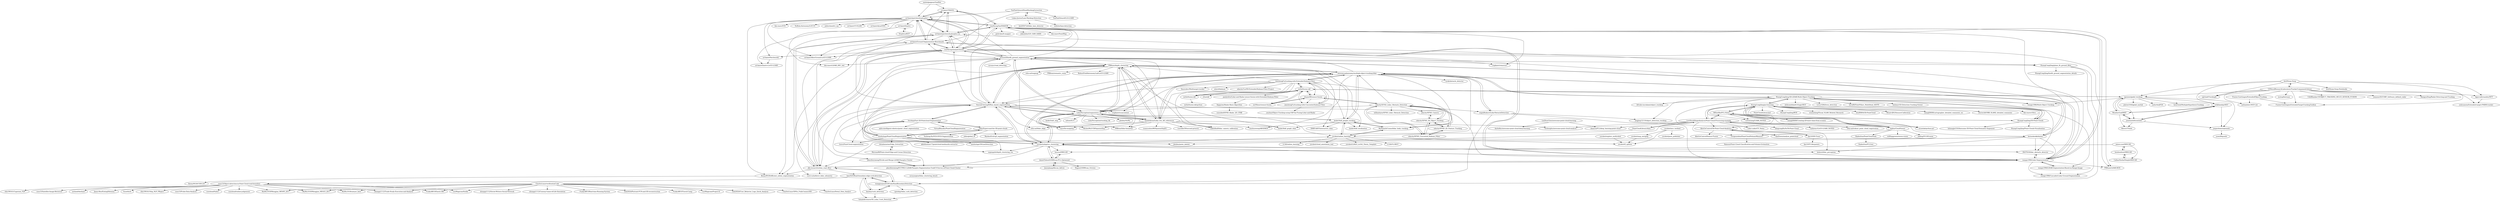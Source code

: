 digraph G {
"anshulpaigwar/GndNet" -> "url-kaist/TRAVEL"
"anshulpaigwar/GndNet" -> "url-kaist/patchwork-plusplus"
"JunshengFu/tracking-with-Extended-Kalman-Filter" -> "JunshengFu/tracking-with-Unscented-Kalman-Filter"
"JunshengFu/tracking-with-Extended-Kalman-Filter" -> "praveen-palanisamy/multiple-object-tracking-lidar"
"JunshengFu/tracking-with-Extended-Kalman-Filter" -> "mithi/fusion-ukf"
"JunshengFu/tracking-with-Extended-Kalman-Filter" -> "mithi/fusion-ekf"
"JunshengFu/tracking-with-Extended-Kalman-Filter" -> "PRBonn/depth_clustering"
"JunshengFu/tracking-with-Extended-Kalman-Filter" -> "LidarPerception/segmenters_lib"
"JunshengFu/tracking-with-Extended-Kalman-Filter" -> "Smorodov/Multitarget-tracker" ["e"=1]
"JunshengFu/tracking-with-Extended-Kalman-Filter" -> "beedotkiran/Lidar_For_AD_references"
"JunshengFu/tracking-with-Extended-Kalman-Filter" -> "MyNameIsCosmo/lidar_body_tracking"
"JunshengFu/tracking-with-Extended-Kalman-Filter" -> "mherb/kalman" ["e"=1]
"JunshengFu/tracking-with-Extended-Kalman-Filter" -> "zhujun98/sensor-fusion"
"JunshengFu/tracking-with-Extended-Kalman-Filter" -> "udacity/CarND-Extended-Kalman-Filter-Project" ["e"=1]
"JunshengFu/tracking-with-Extended-Kalman-Filter" -> "ankitdhall/lidar_camera_calibration" ["e"=1]
"JunshengFu/tracking-with-Extended-Kalman-Filter" -> "koide3/hdl_people_tracking"
"JunshengFu/tracking-with-Extended-Kalman-Filter" -> "VincentCheungM/Run_based_segmentation"
"KennyWGH/efficient_online_segmentation" -> "KennyWGH/CSM-LIO"
"Lukas-Justen/Lane-Marking-Detection" -> "willshw/lane-detection"
"Lukas-Justen/Lane-Marking-Detection" -> "YuePanEdward/RoadMarkingExtraction"
"Lukas-Justen/Lane-Marking-Detection" -> "kwh950724/lidar_lane_detector"
"MNewBie/PCL-Notes" -> "HuangCongQing/pcl-learning"
"MNewBie/PCL-Notes" -> "LiveStockShapeAnalysis/Point-Cloud-Processing-example"
"MNewBie/PCL-Notes" -> "HuangCongQing/3D-Point-Clouds"
"MNewBie/PCL-Notes" -> "AlexGeControl/3D-Point-Cloud-Analytics"
"MNewBie/PCL-Notes" -> "xiangli0608/Creating-2D-laser-slam-from-scratch" ["e"=1]
"MNewBie/PCL-Notes" -> "cuitaixiang/LOAM_NOTED" ["e"=1]
"dstl/Stone-Soup" -> "USNavalResearchLaboratory/TrackerComponentLibrary"
"dstl/Stone-Soup" -> "dstl/Stone-Soup-Notebooks"
"dstl/Stone-Soup" -> "Fusion-Goettingen/ExtendedTargetTrackingToolbox"
"dstl/Stone-Soup" -> "sglvladi/TrackingX"
"dstl/Stone-Soup" -> "apennisi/jpdaf_tracking"
"dstl/Stone-Soup" -> "Agarciafernandez/MTT"
"dstl/Stone-Soup" -> "erikliland/pyMHT"
"JunshengFu/tracking-with-Unscented-Kalman-Filter" -> "ymshao/Object-Tracking-using-UKF-by-Fusing-Lidar-and-Radar"
"JunshengFu/tracking-with-Unscented-Kalman-Filter" -> "JunshengFu/tracking-with-Extended-Kalman-Filter"
"apennisi/jpdaf_tracking" -> "WeatherGod/MHT"
"apennisi/jpdaf_tracking" -> "wangx1996/Multi-Object-Tracking"
"apennisi/jpdaf_tracking" -> "jonatanolofsson/mht"
"apennisi/jpdaf_tracking" -> "IzouGend/MultipleHypothesisTracking"
"apennisi/jpdaf_tracking" -> "erikliland/pyMHT"
"apennisi/jpdaf_tracking" -> "mithi/fusion-ukf"
"apennisi/jpdaf_tracking" -> "jonperdomo/openmht"
"apennisi/jpdaf_tracking" -> "platon3344/jpdaf_matlab"
"apennisi/jpdaf_tracking" -> "nadurthi/JPDA"
"LiveStockShapeAnalysis/Point-Cloud-Processing-example" -> "HuangCongQing/pcl-learning"
"LiveStockShapeAnalysis/Point-Cloud-Processing-example" -> "nightn/CloudViewer"
"LiveStockShapeAnalysis/Point-Cloud-Processing-example" -> "MNewBie/PCL-Notes"
"LiveStockShapeAnalysis/Point-Cloud-Processing-example" -> "veraposeidon/PointCloudVolumeMeasure"
"LiveStockShapeAnalysis/Point-Cloud-Processing-example" -> "PointCloudLibrary/data"
"LiveStockShapeAnalysis/Point-Cloud-Processing-example" -> "AlexGeControl/3D-Point-Cloud-Analytics"
"LiveStockShapeAnalysis/Point-Cloud-Processing-example" -> "dianyunPCL/deep_learning-point-cloud"
"LiveStockShapeAnalysis/Point-Cloud-Processing-example" -> "QingyongHu/SoTA-Point-Cloud" ["e"=1]
"LiveStockShapeAnalysis/Point-Cloud-Processing-example" -> "wykxwyc/LeGO-LOAM_NOTED" ["e"=1]
"LiveStockShapeAnalysis/Point-Cloud-Processing-example" -> "jbehley/point_labeler" ["e"=1]
"LiveStockShapeAnalysis/Point-Cloud-Processing-example" -> "ethz-asl/robust_point_cloud_registration" ["e"=1]
"LiveStockShapeAnalysis/Point-Cloud-Processing-example" -> "Yochengliu/awesome-point-cloud-analysis" ["e"=1]
"LiveStockShapeAnalysis/Point-Cloud-Processing-example" -> "strawlab/python-pcl" ["e"=1]
"LiveStockShapeAnalysis/Point-Cloud-Processing-example" -> "Liber-coder/CV_Notes" ["e"=1]
"flappyimi/Radar-Basic-Algorithm" -> "sunsided/SFND_Radar_2D_CFAR"
"praveen-palanisamy/multiple-object-tracking-lidar" -> "kostaskonkk/datmo"
"praveen-palanisamy/multiple-object-tracking-lidar" -> "koide3/hdl_people_tracking"
"praveen-palanisamy/multiple-object-tracking-lidar" -> "LidarPerception/segmenters_lib"
"praveen-palanisamy/multiple-object-tracking-lidar" -> "PRBonn/depth_clustering"
"praveen-palanisamy/multiple-object-tracking-lidar" -> "JunshengFu/tracking-with-Extended-Kalman-Filter"
"praveen-palanisamy/multiple-object-tracking-lidar" -> "beedotkiran/Lidar_For_AD_references"
"praveen-palanisamy/multiple-object-tracking-lidar" -> "MyNameIsCosmo/lidar_body_tracking"
"praveen-palanisamy/multiple-object-tracking-lidar" -> "HuangCongQing/3D-LIDAR-Multi-Object-Tracking"
"praveen-palanisamy/multiple-object-tracking-lidar" -> "yzrobot/adaptive_clustering"
"praveen-palanisamy/multiple-object-tracking-lidar" -> "enginBozkurt/LidarObstacleDetection"
"praveen-palanisamy/multiple-object-tracking-lidar" -> "lorenwel/linefit_ground_segmentation"
"praveen-palanisamy/multiple-object-tracking-lidar" -> "tysik/obstacle_detector" ["e"=1]
"praveen-palanisamy/multiple-object-tracking-lidar" -> "VincentCheungM/Run_based_segmentation"
"praveen-palanisamy/multiple-object-tracking-lidar" -> "yzrobot/online_learning"
"praveen-palanisamy/multiple-object-tracking-lidar" -> "xinshuoweng/AB3DMOT" ["e"=1]
"nightn/CloudViewer" -> "LiveStockShapeAnalysis/Point-Cloud-Processing-example"
"nightn/CloudViewer" -> "HadenSun/PointCloudTools"
"nightn/CloudViewer" -> "willSapgreen/stereo-vision"
"nightn/CloudViewer" -> "MNewBie/PCL-Notes"
"nightn/CloudViewer" -> "veraposeidon/PointCloudVolumeMeasure"
"nightn/CloudViewer" -> "HuangCongQing/pcl-learning"
"nightn/CloudViewer" -> "jiafeng5513/Evision" ["e"=1]
"yblin/Supervoxel-for-3D-point-clouds" -> "Yusheng-Xu/VGS-SVGS-Segmentation"
"yblin/Supervoxel-for-3D-point-clouds" -> "yblin/global_l0"
"yblin/Supervoxel-for-3D-point-clouds" -> "fverdoja/Fast-3D-Pointcloud-Segmentation"
"yblin/Supervoxel-for-3D-point-clouds" -> "xiaohulugo/PointCloudSegmentation"
"yblin/Supervoxel-for-3D-point-clouds" -> "MarkusEich/cpf_segmentation"
"AlexGeControl/3D-Point-Cloud-Analytics" -> "lijx10/NN-Trees"
"AlexGeControl/3D-Point-Cloud-Analytics" -> "AlexGeControl/Sensor-Fusion"
"AlexGeControl/3D-Point-Cloud-Analytics" -> "QinZiwen/analyze_pointcloud"
"bowbowbow/DBSCAN" -> "james-yoo/DBSCAN"
"bowbowbow/DBSCAN" -> "CallmeNezha/SimpleDBSCAN"
"LimHyungTae/ERASOR" -> "irapkaist/removert" ["e"=1]
"LimHyungTae/ERASOR" -> "gisbi-kim/lt-mapper" ["e"=1]
"LimHyungTae/ERASOR" -> "LimHyungTae/patchwork"
"LimHyungTae/ERASOR" -> "url-kaist/TRAVEL"
"LimHyungTae/ERASOR" -> "PRBonn/LiDAR-MOS" ["e"=1]
"LimHyungTae/ERASOR" -> "wangx1996/Lidar-Segementation"
"LimHyungTae/ERASOR" -> "JokerJohn/LIO_SAM_6AXIS" ["e"=1]
"LimHyungTae/ERASOR" -> "url-kaist/patchwork-plusplus-ros"
"LimHyungTae/ERASOR" -> "hku-mars/VoxelMap" ["e"=1]
"LimHyungTae/ERASOR" -> "url-kaist/patchwork-plusplus"
"HuangCongQing/pcl-learning" -> "MNewBie/PCL-Notes"
"HuangCongQing/pcl-learning" -> "HuangCongQing/3D-LIDAR-Multi-Object-Tracking"
"HuangCongQing/pcl-learning" -> "LiveStockShapeAnalysis/Point-Cloud-Processing-example"
"HuangCongQing/pcl-learning" -> "HuangCongQing/3D-Point-Clouds"
"HuangCongQing/pcl-learning" -> "PointCloudLibrary/pcl" ["e"=1]
"HuangCongQing/pcl-learning" -> "HuangCongQing/ROS" ["e"=1]
"HuangCongQing/pcl-learning" -> "cuitaixiang/LOAM_NOTED" ["e"=1]
"HuangCongQing/pcl-learning" -> "wuxiaolang/Visual_SLAM_Related_Research" ["e"=1]
"HuangCongQing/pcl-learning" -> "zhulf0804/3D-PointCloud" ["e"=1]
"HuangCongQing/pcl-learning" -> "PJLab-ADG/SensorsCalibration" ["e"=1]
"HuangCongQing/pcl-learning" -> "xiangli0608/cartographer_detailed_comments_ws" ["e"=1]
"HuangCongQing/pcl-learning" -> "strawlab/python-pcl" ["e"=1]
"HuangCongQing/pcl-learning" -> "electech6/ORB_SLAM2_detailed_comments" ["e"=1]
"HuangCongQing/pcl-learning" -> "hku-mars/r3live" ["e"=1]
"HuangCongQing/pcl-learning" -> "nightn/CloudViewer"
"HuangCongQing/3D-LIDAR-Multi-Object-Tracking" -> "jingjing12110/object_detection_tracking"
"HuangCongQing/3D-LIDAR-Multi-Object-Tracking" -> "praveen-palanisamy/multiple-object-tracking-lidar"
"HuangCongQing/3D-LIDAR-Multi-Object-Tracking" -> "SS47816/lidar_obstacle_detector"
"HuangCongQing/3D-LIDAR-Multi-Object-Tracking" -> "hehern/lidar_perception"
"HuangCongQing/3D-LIDAR-Multi-Object-Tracking" -> "wangx1996/Multi-Object-Tracking"
"HuangCongQing/3D-LIDAR-Multi-Object-Tracking" -> "hova88/PointPillars_MultiHead_40FPS" ["e"=1]
"HuangCongQing/3D-LIDAR-Multi-Object-Tracking" -> "hailanyi/3D-Detection-Tracking-Viewer" ["e"=1]
"HuangCongQing/3D-LIDAR-Multi-Object-Tracking" -> "k0suke-murakami/object_tracking"
"HuangCongQing/3D-LIDAR-Multi-Object-Tracking" -> "kostaskonkk/datmo"
"HuangCongQing/3D-LIDAR-Multi-Object-Tracking" -> "HuangCongQing/3D-Point-Clouds"
"HuangCongQing/3D-LIDAR-Multi-Object-Tracking" -> "aleksandrkim61/EagerMOT" ["e"=1]
"HuangCongQing/3D-LIDAR-Multi-Object-Tracking" -> "Livox-SDK/livox_detection" ["e"=1]
"HuangCongQing/3D-LIDAR-Multi-Object-Tracking" -> "HuangCongQing/pcl-learning"
"HuangCongQing/3D-LIDAR-Multi-Object-Tracking" -> "wangx1996/LIDAR-Segmentation-Based-on-Range-Image"
"PRBonn/depth_clustering" -> "beedotkiran/Lidar_For_AD_references"
"PRBonn/depth_clustering" -> "VincentCheungM/Run_based_segmentation"
"PRBonn/depth_clustering" -> "PRBonn/lidar-bonnetal" ["e"=1]
"PRBonn/depth_clustering" -> "lorenwel/linefit_ground_segmentation"
"PRBonn/depth_clustering" -> "LidarPerception/segmenters_lib"
"PRBonn/depth_clustering" -> "ankitdhall/lidar_camera_calibration" ["e"=1]
"PRBonn/depth_clustering" -> "hyye/lio-mapping" ["e"=1]
"PRBonn/depth_clustering" -> "koide3/hdl_graph_slam" ["e"=1]
"PRBonn/depth_clustering" -> "ethz-asl/segmap" ["e"=1]
"PRBonn/depth_clustering" -> "yzrobot/adaptive_clustering"
"PRBonn/depth_clustering" -> "SMRT-AIST/interactive_slam" ["e"=1]
"PRBonn/depth_clustering" -> "PRBonn/semantic_suma" ["e"=1]
"PRBonn/depth_clustering" -> "praveen-palanisamy/multiple-object-tracking-lidar"
"PRBonn/depth_clustering" -> "RobustFieldAutonomyLab/LeGO-LOAM" ["e"=1]
"PRBonn/depth_clustering" -> "koide3/hdl_localization" ["e"=1]
"VincentCheungM/Run_based_segmentation" -> "lorenwel/linefit_ground_segmentation"
"VincentCheungM/Run_based_segmentation" -> "LidarPerception/segmenters_lib"
"VincentCheungM/Run_based_segmentation" -> "beedotkiran/Lidar_For_AD_references"
"VincentCheungM/Run_based_segmentation" -> "PRBonn/depth_clustering"
"VincentCheungM/Run_based_segmentation" -> "yzrobot/adaptive_clustering"
"VincentCheungM/Run_based_segmentation" -> "wangx1996/Lidar-Segementation"
"VincentCheungM/Run_based_segmentation" -> "ethz-asl/lidar_align" ["e"=1]
"VincentCheungM/Run_based_segmentation" -> "supengufo/depth_clustering_ros"
"VincentCheungM/Run_based_segmentation" -> "jkk-research/urban_road_filter"
"VincentCheungM/Run_based_segmentation" -> "irapkaist/scancontext" ["e"=1]
"VincentCheungM/Run_based_segmentation" -> "url-kaist/patchwork-plusplus"
"VincentCheungM/Run_based_segmentation" -> "LimHyungTae/ERASOR"
"VincentCheungM/Run_based_segmentation" -> "LimHyungTae/patchwork"
"VincentCheungM/Run_based_segmentation" -> "fverdoja/Fast-3D-Pointcloud-Segmentation"
"VincentCheungM/Run_based_segmentation" -> "placeforyiming/ICCVW21-LiDAR-Panoptic-Segmentation-TradiCV-Survey-of-Point-Cloud-Cluster"
"beedotkiran/Lidar_For_AD_references" -> "PRBonn/depth_clustering"
"beedotkiran/Lidar_For_AD_references" -> "VincentCheungM/Run_based_segmentation"
"beedotkiran/Lidar_For_AD_references" -> "LidarPerception/segmenters_lib"
"beedotkiran/Lidar_For_AD_references" -> "PRBonn/lidar-bonnetal" ["e"=1]
"beedotkiran/Lidar_For_AD_references" -> "praveen-palanisamy/multiple-object-tracking-lidar"
"beedotkiran/Lidar_For_AD_references" -> "lorenwel/linefit_ground_segmentation"
"beedotkiran/Lidar_For_AD_references" -> "ankitdhall/lidar_camera_calibration" ["e"=1]
"beedotkiran/Lidar_For_AD_references" -> "BichenWuUCB/SqueezeSeg" ["e"=1]
"beedotkiran/Lidar_For_AD_references" -> "traveller59/second.pytorch" ["e"=1]
"beedotkiran/Lidar_For_AD_references" -> "ethz-asl/lidar_align" ["e"=1]
"beedotkiran/Lidar_For_AD_references" -> "xinshuoweng/AB3DMOT" ["e"=1]
"beedotkiran/Lidar_For_AD_references" -> "koide3/hdl_graph_slam" ["e"=1]
"beedotkiran/Lidar_For_AD_references" -> "Yochengliu/awesome-point-cloud-analysis" ["e"=1]
"beedotkiran/Lidar_For_AD_references" -> "hyye/lio-mapping" ["e"=1]
"beedotkiran/Lidar_For_AD_references" -> "xuanyuzhou98/SqueezeSegV2" ["e"=1]
"wangx1996/LIDAR-Segmentation-Based-on-Range-Image" -> "wangx1996/Lidar-Segementation"
"wangx1996/LIDAR-Segmentation-Based-on-Range-Image" -> "wangx1996/Cascaded-Lidar-Ground-Segmentation"
"fverdoja/Fast-3D-Pointcloud-Segmentation" -> "xiaohulugo/PointCloudSegmentation"
"fverdoja/Fast-3D-Pointcloud-Segmentation" -> "aalto-intelligent-robotics/point_cloud_segmentation"
"fverdoja/Fast-3D-Pointcloud-Segmentation" -> "yblin/Supervoxel-for-3D-point-clouds"
"fverdoja/Fast-3D-Pointcloud-Segmentation" -> "luoru/PointCloud-segmentation"
"fverdoja/Fast-3D-Pointcloud-Segmentation" -> "supengufo/depth_clustering_ros"
"fverdoja/Fast-3D-Pointcloud-Segmentation" -> "VirtualRoyalty/PointCloudSegmentation"
"fverdoja/Fast-3D-Pointcloud-Segmentation" -> "VincentCheungM/Run_based_segmentation"
"HuangCongQing/plane_fit_ground_filter" -> "wangx1996/Cascaded-Lidar-Ground-Segmentation"
"HuangCongQing/plane_fit_ground_filter" -> "HuangCongQing/linefit_ground_segmentation_details"
"HuangCongQing/plane_fit_ground_filter" -> "wangguojun2018/LidarRoadBoundaryDetection"
"wangguojun2018/LidarRoadBoundaryDetection" -> "hey2525/Road-boundary-edge-curb-detection"
"wangguojun2018/LidarRoadBoundaryDetection" -> "linyliny/curb_detection"
"wangguojun2018/LidarRoadBoundaryDetection" -> "speedzjy/lidar_curb_detection"
"wangguojun2018/LidarRoadBoundaryDetection" -> "jkk-research/urban_road_filter"
"wangguojun2018/LidarRoadBoundaryDetection" -> "SohaibAl-emara/3D_Lidar_Curb_Detection"
"koide3/hdl_people_tracking" -> "MyNameIsCosmo/lidar_body_tracking"
"koide3/hdl_people_tracking" -> "yzrobot/online_learning"
"koide3/hdl_people_tracking" -> "koide3/hdl_localization" ["e"=1]
"koide3/hdl_people_tracking" -> "praveen-palanisamy/multiple-object-tracking-lidar"
"koide3/hdl_people_tracking" -> "koide3/hdl_graph_slam" ["e"=1]
"koide3/hdl_people_tracking" -> "PRBonn/depth_clustering"
"koide3/hdl_people_tracking" -> "LidarPerception/segmenters_lib"
"koide3/hdl_people_tracking" -> "SMRT-AIST/interactive_slam" ["e"=1]
"HuangCongQing/3D-Point-Clouds" -> "lizhangjie316/Awesome-3D-Point-Cloud-Semantic-Segement"
"HuangCongQing/3D-Point-Clouds" -> "HuangCongQing/3D-LIDAR-Multi-Object-Tracking"
"HuangCongQing/3D-Point-Clouds" -> "HuangCongQing/Point-Clouds-Visualization"
"HuangCongQing/3D-Point-Clouds" -> "MNewBie/PCL-Notes"
"HuangCongQing/3D-Point-Clouds" -> "HuangCongQing/pcl-learning"
"veraposeidon/PointCloudVolumeMeasure" -> "Ramozz/Point-Cloud-Classification-and-Volume-Estimation"
"PointCloudLibrary/data" -> "LiveStockShapeAnalysis/Point-Cloud-Processing-example"
"PointCloudLibrary/data" -> "xiaohulugo/PointCloudSegmentation"
"paulyehtw/Lidar-and-Radar-sensor-fusion-with-Extended-Kalman-Filter" -> "flappyimi/Radar-Basic-Algorithm"
"lorenwel/linefit_ground_segmentation" -> "LidarPerception/segmenters_lib"
"lorenwel/linefit_ground_segmentation" -> "VincentCheungM/Run_based_segmentation"
"lorenwel/linefit_ground_segmentation" -> "LimHyungTae/patchwork"
"lorenwel/linefit_ground_segmentation" -> "PRBonn/depth_clustering"
"lorenwel/linefit_ground_segmentation" -> "url-kaist/patchwork-plusplus-ros"
"lorenwel/linefit_ground_segmentation" -> "wangx1996/Lidar-Segementation"
"lorenwel/linefit_ground_segmentation" -> "irapkaist/removert" ["e"=1]
"lorenwel/linefit_ground_segmentation" -> "sysuzyc/road_detecting"
"lorenwel/linefit_ground_segmentation" -> "jkk-research/urban_road_filter"
"lorenwel/linefit_ground_segmentation" -> "HuangCongQing/plane_fit_ground_filter"
"lorenwel/linefit_ground_segmentation" -> "url-kaist/patchwork-plusplus"
"lorenwel/linefit_ground_segmentation" -> "LimHyungTae/ERASOR"
"lorenwel/linefit_ground_segmentation" -> "hku-mars/LiDAR_IMU_Init" ["e"=1]
"lorenwel/linefit_ground_segmentation" -> "url-kaist/Ground-Segmentation-Benchmark"
"lorenwel/linefit_ground_segmentation" -> "irapkaist/scancontext" ["e"=1]
"yzrobot/adaptive_clustering" -> "yzrobot/online_learning"
"yzrobot/adaptive_clustering" -> "wangx1996/Lidar-Segementation"
"yzrobot/adaptive_clustering" -> "hehern/lidar_perception"
"yzrobot/adaptive_clustering" -> "VincentCheungM/Run_based_segmentation"
"yzrobot/adaptive_clustering" -> "PRBonn/depth_clustering"
"yzrobot/adaptive_clustering" -> "LidarPerception/segmenters_lib"
"yzrobot/adaptive_clustering" -> "danielTobon43/DBScan-PCL-Optimized"
"yzrobot/adaptive_clustering" -> "praveen-palanisamy/multiple-object-tracking-lidar"
"yzrobot/adaptive_clustering" -> "buresu/DBSCAN"
"yzrobot/adaptive_clustering" -> "lorenwel/linefit_ground_segmentation"
"yzrobot/adaptive_clustering" -> "supengufo/depth_clustering_ros"
"yzrobot/adaptive_clustering" -> "SS47816/lidar_obstacle_detector"
"yzrobot/adaptive_clustering" -> "placeforyiming/ICCVW21-LiDAR-Panoptic-Segmentation-TradiCV-Survey-of-Point-Cloud-Cluster"
"udacity/SFND_2D_Feature_Tracking" -> "udacity/SFND_Unscented_Kalman_Filter"
"udacity/SFND_2D_Feature_Tracking" -> "udacity/SFND_3D_Object_Tracking"
"udacity/SFND_2D_Feature_Tracking" -> "udacity/SFND_Lidar_Obstacle_Detection"
"LidarPerception/segmenters_lib" -> "lorenwel/linefit_ground_segmentation"
"LidarPerception/segmenters_lib" -> "VincentCheungM/Run_based_segmentation"
"LidarPerception/segmenters_lib" -> "beedotkiran/Lidar_For_AD_references"
"LidarPerception/segmenters_lib" -> "PRBonn/depth_clustering"
"LidarPerception/segmenters_lib" -> "praveen-palanisamy/multiple-object-tracking-lidar"
"LidarPerception/segmenters_lib" -> "yzrobot/adaptive_clustering"
"LidarPerception/segmenters_lib" -> "LidarPerception/tracking_lib"
"LidarPerception/segmenters_lib" -> "BichenWuUCB/SqueezeSeg" ["e"=1]
"LidarPerception/segmenters_lib" -> "jbehley/SuMa" ["e"=1]
"LidarPerception/segmenters_lib" -> "PRBonn/lidar-bonnetal" ["e"=1]
"LidarPerception/segmenters_lib" -> "hyye/lio-mapping" ["e"=1]
"LidarPerception/segmenters_lib" -> "koide3/ndt_omp" ["e"=1]
"LidarPerception/segmenters_lib" -> "koide3/hdl_people_tracking"
"LidarPerception/segmenters_lib" -> "yzrobot/online_learning"
"LidarPerception/segmenters_lib" -> "mfxox/ILCC" ["e"=1]
"LimHyungTae/patchwork" -> "url-kaist/patchwork-plusplus"
"LimHyungTae/patchwork" -> "url-kaist/patchwork-plusplus-ros"
"LimHyungTae/patchwork" -> "url-kaist/Ground-Segmentation-Benchmark"
"LimHyungTae/patchwork" -> "LimHyungTae/ERASOR"
"LimHyungTae/patchwork" -> "irapkaist/removert" ["e"=1]
"LimHyungTae/patchwork" -> "lorenwel/linefit_ground_segmentation"
"LimHyungTae/patchwork" -> "HuangCongQing/plane_fit_ground_filter"
"LimHyungTae/patchwork" -> "jkk-research/urban_road_filter"
"LimHyungTae/patchwork" -> "PRBonn/LiDAR-MOS" ["e"=1]
"LimHyungTae/patchwork" -> "url-kaist/TRAVEL"
"LimHyungTae/patchwork" -> "wangx1996/Lidar-Segementation"
"LimHyungTae/patchwork" -> "url-kaist/AlterGround-LeGO-LOAM"
"LimHyungTae/patchwork" -> "url-kaist/Patchwork2"
"LimHyungTae/patchwork" -> "KennyWGH/efficient_online_segmentation"
"LimHyungTae/patchwork" -> "vectr-ucla/direct_lidar_odometry" ["e"=1]
"xiaohulugo/PointCloudSegmentation" -> "fverdoja/Fast-3D-Pointcloud-Segmentation"
"xiaohulugo/PointCloudSegmentation" -> "xiaohulugo/3DLineDetection" ["e"=1]
"xiaohulugo/PointCloudSegmentation" -> "akhilthomas17/pointcloud-landmarks-extractor"
"xiaohulugo/PointCloudSegmentation" -> "yblin/Supervoxel-for-3D-point-clouds"
"xiaohulugo/PointCloudSegmentation" -> "VincentCheungM/Run_based_segmentation"
"xiaohulugo/PointCloudSegmentation" -> "PRBonn/depth_clustering"
"xiaohulugo/PointCloudSegmentation" -> "yzrobot/adaptive_clustering"
"xiaohulugo/PointCloudSegmentation" -> "denabazazian/Edge_Extraction"
"xiaohulugo/PointCloudSegmentation" -> "luoru/PointCloud-segmentation"
"xiaohulugo/PointCloudSegmentation" -> "jbehley/point_labeler" ["e"=1]
"enginBozkurt/LidarObstacleDetection" -> "wangguojun2018/LidarRoadBoundaryDetection"
"enginBozkurt/LidarObstacleDetection" -> "praveen-palanisamy/multiple-object-tracking-lidar"
"enginBozkurt/LidarObstacleDetection" -> "wangx1996/Lidar-Segementation"
"enginBozkurt/LidarObstacleDetection" -> "jingjing12110/object_detection_tracking"
"HadenSun/PointCloudTools" -> "HadenSun/PCLTest"
"JaminJiang/dbscan_kdtree" -> "danielTobon43/DBScan-PCL-Optimized"
"SS47816/lidar_obstacle_detector" -> "wangx1996/Lidar-Segementation"
"danielTobon43/DBScan-PCL-Optimized" -> "JaminJiang/dbscan_kdtree"
"danielTobon43/DBScan-PCL-Optimized" -> "buresu/DBSCAN"
"danielTobon43/DBScan-PCL-Optimized" -> "Hagen23/DBScan_Octrees"
"danielTobon43/DBScan-PCL-Optimized" -> "yzrobot/adaptive_clustering"
"yzrobot/online_learning" -> "yzrobot/adaptive_clustering"
"yzrobot/online_learning" -> "MyNameIsCosmo/lidar_body_tracking"
"yzrobot/online_learning" -> "LCAS/FLOBOT"
"yzrobot/online_learning" -> "koide3/hdl_people_tracking"
"yzrobot/online_learning" -> "LCAS/online_learning"
"yzrobot/online_learning" -> "yzrobot/cloud_annotation_tool" ["e"=1]
"yzrobot/online_learning" -> "yzrobot/LIASD_LaTeX_Thesis_Template"
"yzrobot/online_learning" -> "yzrobot/tf_splitter"
"kostaskonkk/datmo" -> "praveen-palanisamy/multiple-object-tracking-lidar"
"kostaskonkk/datmo" -> "jkk-research/urban_road_filter"
"kostaskonkk/datmo" -> "SS47816/lidar_obstacle_detector"
"kostaskonkk/datmo" -> "wangx1996/Lidar-Segementation"
"kostaskonkk/datmo" -> "LimHyungTae/ERASOR"
"kostaskonkk/datmo" -> "yzrobot/adaptive_clustering"
"kostaskonkk/datmo" -> "hehern/lidar_perception"
"james-yoo/DBSCAN" -> "bowbowbow/DBSCAN"
"james-yoo/DBSCAN" -> "CallmeNezha/SimpleDBSCAN"
"james-yoo/DBSCAN" -> "buresu/DBSCAN"
"USNavalResearchLaboratory/TrackerComponentLibrary" -> "dstl/Stone-Soup"
"USNavalResearchLaboratory/TrackerComponentLibrary" -> "sglvladi/TrackingX"
"USNavalResearchLaboratory/TrackerComponentLibrary" -> "Agarciafernandez/MTT"
"USNavalResearchLaboratory/TrackerComponentLibrary" -> "apennisi/jpdaf_tracking"
"USNavalResearchLaboratory/TrackerComponentLibrary" -> "Fusion-Goettingen/ExtendedTargetTrackingToolbox"
"USNavalResearchLaboratory/TrackerComponentLibrary" -> "nathanlem1/MTF-Lib"
"USNavalResearchLaboratory/TrackerComponentLibrary" -> "Fusion-Goettingen/ExtendedObjectTracking"
"USNavalResearchLaboratory/TrackerComponentLibrary" -> "motoq/bierman"
"USNavalResearchLaboratory/TrackerComponentLibrary" -> "UditBhaskar19/OBJECT_TRACKING_MULTI_SENSOR_FUSION"
"USNavalResearchLaboratory/TrackerComponentLibrary" -> "yuhsuansia/Extended-target-PMBM-tracker"
"USNavalResearchLaboratory/TrackerComponentLibrary" -> "jonasmc83/USRP_Software_defined_radar"
"USNavalResearchLaboratory/TrackerComponentLibrary" -> "XiangyuDing/Radar-Detecting-and-Tracking"
"YuePanEdward/RoadMarkingExtraction" -> "Lukas-Justen/Lane-Marking-Detection"
"YuePanEdward/RoadMarkingExtraction" -> "url-kaist/patchwork-plusplus"
"YuePanEdward/RoadMarkingExtraction" -> "YuePanEdward/LLS-LOAM"
"YuePanEdward/RoadMarkingExtraction" -> "url-kaist/Ground-Segmentation-Benchmark"
"denabazazian/Edge_Extraction" -> "Merium88/Point-cloud-Edge-and-Corner-Detection"
"url-kaist/patchwork-plusplus" -> "LimHyungTae/patchwork"
"url-kaist/patchwork-plusplus" -> "url-kaist/patchwork-plusplus-ros"
"url-kaist/patchwork-plusplus" -> "url-kaist/Ground-Segmentation-Benchmark"
"url-kaist/patchwork-plusplus" -> "url-kaist/TRAVEL"
"url-kaist/patchwork-plusplus" -> "KennyWGH/efficient_online_segmentation"
"url-kaist/patchwork-plusplus" -> "LimHyungTae/ERASOR"
"url-kaist/patchwork-plusplus" -> "url-kaist/Patchwork2"
"url-kaist/patchwork-plusplus" -> "url-kaist/AlterGround-LeGO-LOAM"
"url-kaist/patchwork-plusplus" -> "hku-mars/STD" ["e"=1]
"url-kaist/patchwork-plusplus" -> "NeBula-Autonomy/LOCUS" ["e"=1]
"url-kaist/patchwork-plusplus" -> "hku-mars/LiDAR_IMU_Init" ["e"=1]
"url-kaist/patchwork-plusplus" -> "jedeschaud/ct_icp" ["e"=1]
"url-kaist/patchwork-plusplus" -> "url-kaist/UV-SLAM" ["e"=1]
"url-kaist/patchwork-plusplus" -> "url-kaist/Quatro"
"url-kaist/patchwork-plusplus" -> "url-kaist/dynaVINS" ["e"=1]
"hey2525/Road-boundary-edge-curb-detection" -> "linyliny/curb_detection"
"hey2525/Road-boundary-edge-curb-detection" -> "wangguojun2018/LidarRoadBoundaryDetection"
"hey2525/Road-boundary-edge-curb-detection" -> "SohaibAl-emara/3D_Lidar_Curb_Detection"
"hey2525/Road-boundary-edge-curb-detection" -> "rzou15/Object-detection-in-Point-Cloud-road-boundary"
"jkk-research/urban_road_filter" -> "wangguojun2018/LidarRoadBoundaryDetection"
"jkk-research/urban_road_filter" -> "url-kaist/patchwork-plusplus-ros"
"jkk-research/urban_road_filter" -> "url-kaist/Ground-Segmentation-Benchmark"
"jkk-research/urban_road_filter" -> "KennyWGH/efficient_online_segmentation"
"jkk-research/urban_road_filter" -> "hey2525/Road-boundary-edge-curb-detection"
"jkk-research/urban_road_filter" -> "wangx1996/Lidar-Segementation"
"jkk-research/urban_road_filter" -> "LimHyungTae/patchwork"
"jkk-research/urban_road_filter" -> "vectr-ucla/direct_lidar_odometry" ["e"=1]
"linyliny/curb_detection" -> "hey2525/Road-boundary-edge-curb-detection"
"linyliny/curb_detection" -> "SohaibAl-emara/3D_Lidar_Curb_Detection"
"linyliny/curb_detection" -> "wangguojun2018/LidarRoadBoundaryDetection"
"url-kaist/patchwork-plusplus-ros" -> "url-kaist/patchwork-plusplus"
"url-kaist/patchwork-plusplus-ros" -> "LimHyungTae/patchwork"
"url-kaist/patchwork-plusplus-ros" -> "url-kaist/TRAVEL"
"url-kaist/patchwork-plusplus-ros" -> "KennyWGH/efficient_online_segmentation"
"url-kaist/patchwork-plusplus-ros" -> "url-kaist/Ground-Segmentation-Benchmark"
"url-kaist/patchwork-plusplus-ros" -> "jkk-research/urban_road_filter"
"url-kaist/patchwork-plusplus-ros" -> "LimHyungTae/ERASOR"
"lijx10/NN-Trees" -> "lijx10/PCLKeypoints" ["e"=1]
"lijx10/NN-Trees" -> "AlexGeControl/3D-Point-Cloud-Analytics"
"Fusion-Goettingen/ExtendedObjectTracking" -> "Fusion-Goettingen/ExtendedTargetTrackingToolbox"
"Fusion-Goettingen/ExtendedObjectTracking" -> "nathanlem1/MTF-Lib"
"zhujun98/sensor-fusion" -> "ser94mor/sensor-fusion"
"zhujun98/sensor-fusion" -> "mithi/fusion-ukf"
"zhujun98/sensor-fusion" -> "JunshengFu/tracking-with-Unscented-Kalman-Filter"
"zhujun98/sensor-fusion" -> "udacity/SFND_Lidar_Obstacle_Detection"
"url-kaist/Ground-Segmentation-Benchmark" -> "url-kaist/patchwork-plusplus"
"url-kaist/Ground-Segmentation-Benchmark" -> "LimHyungTae/patchwork"
"url-kaist/Ground-Segmentation-Benchmark" -> "url-kaist/AlterGround-LeGO-LOAM"
"url-kaist/Ground-Segmentation-Benchmark" -> "url-kaist/TRAVEL"
"url-kaist/Ground-Segmentation-Benchmark" -> "wangx1996/Lidar-Segementation"
"url-kaist/Ground-Segmentation-Benchmark" -> "placeforyiming/Divide-and-Merge-LiDAR-Panoptic-Cluster"
"LinZhuoChen/awesome-point-cloud-learning" -> "dashidhy/awesome-point-cloud-deep-learning"
"LinZhuoChen/awesome-point-cloud-learning" -> "dianyunPCL/deep_learning-point-cloud"
"MyNameIsCosmo/lidar_body_tracking" -> "koide3/hdl_people_tracking"
"MyNameIsCosmo/lidar_body_tracking" -> "yzrobot/online_learning"
"udacity/SFND_Lidar_Obstacle_Detection" -> "udacity/SFND_3D_Object_Tracking"
"udacity/SFND_Lidar_Obstacle_Detection" -> "udacity/SFND_Unscented_Kalman_Filter"
"udacity/SFND_Lidar_Obstacle_Detection" -> "udacity/SFND_2D_Feature_Tracking"
"udacity/SFND_Lidar_Obstacle_Detection" -> "udacity/SFND_Camera"
"udacity/SFND_Lidar_Obstacle_Detection" -> "praveen-palanisamy/multiple-object-tracking-lidar"
"udacity/SFND_Lidar_Obstacle_Detection" -> "enginBozkurt/LidarObstacleDetection"
"udacity/SFND_Lidar_Obstacle_Detection" -> "zhujun98/sensor-fusion"
"udacity/SFND_Lidar_Obstacle_Detection" -> "LidarPerception/segmenters_lib"
"udacity/SFND_Lidar_Obstacle_Detection" -> "williamhyin/SFND_Lidar_Obstacle_Detection"
"url-kaist/Patchwork2" -> "url-kaist/Quatro-LeGO-LOAM"
"url-kaist/Quatro" -> "StephLin/KCP"
"url-kaist/Quatro" -> "url-kaist/Quatro-LeGO-LOAM"
"StephLin/KCP" -> "url-kaist/Quatro"
"yzrobot/explore_multirobot" -> "yzrobot/tf_splitter"
"yzrobot/map_merging" -> "yzrobot/tf_splitter"
"yzrobot/mrs_testbed" -> "yzrobot/map_merging"
"yzrobot/mrs_testbed" -> "yzrobot/tf_splitter"
"yzrobot/mrs_testbed" -> "yzrobot/pose_publisher"
"buresu/DBSCAN" -> "danielTobon43/DBScan-PCL-Optimized"
"udacity/SFND_3D_Object_Tracking" -> "udacity/SFND_2D_Feature_Tracking"
"udacity/SFND_3D_Object_Tracking" -> "udacity/SFND_Unscented_Kalman_Filter"
"udacity/SFND_3D_Object_Tracking" -> "udacity/SFND_Lidar_Obstacle_Detection"
"udacity/SFND_3D_Object_Tracking" -> "udacity/SFND_Camera"
"wangx1996/Lidar-Segementation" -> "url-kaist/Ground-Segmentation-Benchmark"
"wangx1996/Lidar-Segementation" -> "wangx1996/LIDAR-Segmentation-Based-on-Range-Image"
"wangx1996/Lidar-Segementation" -> "yzrobot/adaptive_clustering"
"wangx1996/Lidar-Segementation" -> "LimHyungTae/ERASOR"
"wangx1996/Lidar-Segementation" -> "placeforyiming/ICCVW21-LiDAR-Panoptic-Segmentation-TradiCV-Survey-of-Point-Cloud-Cluster"
"wangx1996/Lidar-Segementation" -> "PRBonn/LiDAR-MOS" ["e"=1]
"wangx1996/Lidar-Segementation" -> "wangx1996/Cascaded-Lidar-Ground-Segmentation"
"wangx1996/Lidar-Segementation" -> "jkk-research/urban_road_filter"
"wangx1996/Lidar-Segementation" -> "url-kaist/patchwork-plusplus-ros"
"wangx1996/Lidar-Segementation" -> "lorenwel/linefit_ground_segmentation"
"wangx1996/Lidar-Segementation" -> "SS47816/lidar_obstacle_detector"
"ser94mor/sensor-fusion" -> "zhujun98/sensor-fusion"
"ser94mor/sensor-fusion" -> "mithi/fusion-ukf"
"mithi/fusion-ukf" -> "mithi/fusion-ekf"
"mithi/fusion-ukf" -> "ser94mor/sensor-fusion"
"mithi/fusion-ukf" -> "JunshengFu/tracking-with-Extended-Kalman-Filter"
"mithi/fusion-ukf" -> "wangx1996/Multi-Object-Tracking"
"mithi/fusion-ukf" -> "JunshengFu/tracking-with-Unscented-Kalman-Filter"
"mithi/fusion-ukf" -> "zhujun98/sensor-fusion"
"mithi/fusion-ukf" -> "apennisi/jpdaf_tracking"
"mithi/fusion-ukf" -> "sfwa/ukf" ["e"=1]
"mithi/fusion-ukf" -> "paulyehtw/Lidar-and-Radar-sensor-fusion-with-Extended-Kalman-Filter"
"WeatherGod/MHT" -> "jonatanolofsson/mht"
"WeatherGod/MHT" -> "erikliland/pyMHT"
"WeatherGod/MHT" -> "MetricCV/mht"
"WeatherGod/MHT" -> "apennisi/jpdaf_tracking"
"mithi/fusion-ekf" -> "mithi/fusion-ukf"
"mithi/fusion-ekf" -> "mithi/fusion-ekf-python"
"CallmeNezha/SimpleDBSCAN" -> "bowbowbow/DBSCAN"
"url-kaist/TRAVEL" -> "url-kaist/patchwork-plusplus-ros"
"url-kaist/TRAVEL" -> "url-kaist/patchwork-plusplus"
"url-kaist/TRAVEL" -> "LimHyungTae/ERASOR"
"jonperdomo/openmht" -> "yoon28/pymht"
"placeforyiming/ICCVW21-LiDAR-Panoptic-Segmentation-TradiCV-Survey-of-Point-Cloud-Cluster" -> "placeforyiming/Divide-and-Merge-LiDAR-Panoptic-Cluster"
"placeforyiming/ICCVW21-LiDAR-Panoptic-Segmentation-TradiCV-Survey-of-Point-Cloud-Cluster" -> "cavayangtao/lidar_clustering_bench"
"CharlesLiuyx/verificationCode" -> "zhongqi1112/Soviet-Writers-Social-Network"
"CharlesLiuyx/verificationCode" -> "zhongqi1112/Conway-Game-of-Life-Simulation"
"CharlesLiuyx/verificationCode" -> "FunkyARUI/Real-time-Running-System"
"CharlesLiuyx/verificationCode" -> "FunkyARUI/Elastic-DB"
"CharlesLiuyx/verificationCode" -> "LeoMagician/foodie"
"CharlesLiuyx/verificationCode" -> "MuMu1018/Mengjiao_ME495_2017"
"CharlesLiuyx/verificationCode" -> "leoli3024/Portrait-FCN-and-3D-reconstruction"
"CharlesLiuyx/verificationCode" -> "FunkyARUI/Travel-Camp"
"CharlesLiuyx/verificationCode" -> "MuMu1018/Mengjiao_ME433_2017"
"CharlesLiuyx/verificationCode" -> "MuMu1018/sawyer_beer"
"CharlesLiuyx/verificationCode" -> "zhongqi1112/Trade-Study-Execution-and-Analysis"
"CharlesLiuyx/verificationCode" -> "LeoMagician/Project-X"
"CharlesLiuyx/verificationCode" -> "leoli3024/User_Behavior_Logs_Quick_Analysis"
"CharlesLiuyx/verificationCode" -> "CharlesLiuyx/3DVis_FullyConnectNN"
"CharlesLiuyx/verificationCode" -> "CharlesLiuyx/Dota2_Data_Analyst"
"rzou15/Object-detection-in-Point-Cloud-road-boundary" -> "rzou15/Satellite-Image-Retrieval"
"rzou15/Object-detection-in-Point-Cloud-road-boundary" -> "aseland/Aseland"
"rzou15/Object-detection-in-Point-Cloud-road-boundary" -> "MuMu1018/Mengjiao_ME433_2017"
"rzou15/Object-detection-in-Point-Cloud-road-boundary" -> "Jianyi-Ren/EatingDilemma"
"rzou15/Object-detection-in-Point-Cloud-road-boundary" -> "SusieXu/lc"
"rzou15/Object-detection-in-Point-Cloud-road-boundary" -> "MuMu1018/Mengjiao_ME495_2017"
"rzou15/Object-detection-in-Point-Cloud-road-boundary" -> "ella199161/Yelp_NLP_PRoject"
"rzou15/Object-detection-in-Point-Cloud-road-boundary" -> "rzou15/Probe-Data-Analysis"
"rzou15/Object-detection-in-Point-Cloud-road-boundary" -> "sunshead/Sabor"
"rzou15/Object-detection-in-Point-Cloud-road-boundary" -> "sunshead/online-judgement"
"rzou15/Object-detection-in-Point-Cloud-road-boundary" -> "MuMu1018/sawyer_beer"
"rzou15/Object-detection-in-Point-Cloud-road-boundary" -> "ella199161/Capstone_P2P"
"rzou15/Object-detection-in-Point-Cloud-road-boundary" -> "FunkyARUI/Elastic-DB"
"rzou15/Object-detection-in-Point-Cloud-road-boundary" -> "LeoMagician/foodie"
"rzou15/Object-detection-in-Point-Cloud-road-boundary" -> "zhongqi1112/Trade-Study-Execution-and-Analysis"
"erikliland/pyMHT" -> "jonatanolofsson/mht"
"erikliland/pyMHT" -> "WeatherGod/MHT"
"erikliland/pyMHT" -> "jonperdomo/openmht"
"jonatanolofsson/mht" -> "erikliland/pyMHT"
"jonatanolofsson/mht" -> "WeatherGod/MHT"
"jonatanolofsson/mht" -> "MetricCV/mht"
"jonatanolofsson/mht" -> "jonperdomo/openmht"
"Agarciafernandez/MTT" -> "yuhsuansia/Extended-target-PMBM-tracker"
"placeforyiming/Divide-and-Merge-LiDAR-Panoptic-Cluster" -> "placeforyiming/ICCVW21-LiDAR-Panoptic-Segmentation-TradiCV-Survey-of-Point-Cloud-Cluster"
"udacity/SFND_Unscented_Kalman_Filter" -> "udacity/SFND_2D_Feature_Tracking"
"udacity/SFND_Unscented_Kalman_Filter" -> "udacity/SFND_3D_Object_Tracking"
"udacity/SFND_Unscented_Kalman_Filter" -> "udacity/SFND_Lidar_Obstacle_Detection"
"Merium88/Point-cloud-Edge-and-Corner-Detection" -> "denabazazian/Edge_Extraction"
"udacity/SFND_Camera" -> "udacity/SFND_3D_Object_Tracking"
"anshulpaigwar/GndNet" ["l"="29.592,44.049"]
"url-kaist/TRAVEL" ["l"="29.619,44.068"]
"url-kaist/patchwork-plusplus" ["l"="29.624,44.057"]
"JunshengFu/tracking-with-Extended-Kalman-Filter" ["l"="29.687,44.148"]
"JunshengFu/tracking-with-Unscented-Kalman-Filter" ["l"="29.658,44.171"]
"praveen-palanisamy/multiple-object-tracking-lidar" ["l"="29.714,44.122"]
"mithi/fusion-ukf" ["l"="29.666,44.204"]
"mithi/fusion-ekf" ["l"="29.686,44.199"]
"PRBonn/depth_clustering" ["l"="29.705,44.094"]
"LidarPerception/segmenters_lib" ["l"="29.711,44.107"]
"Smorodov/Multitarget-tracker" ["l"="32.342,36.098"]
"beedotkiran/Lidar_For_AD_references" ["l"="29.676,44.105"]
"MyNameIsCosmo/lidar_body_tracking" ["l"="29.739,44.134"]
"mherb/kalman" ["l"="30.508,43.11"]
"zhujun98/sensor-fusion" ["l"="29.678,44.181"]
"udacity/CarND-Extended-Kalman-Filter-Project" ["l"="29.105,42.983"]
"ankitdhall/lidar_camera_calibration" ["l"="30.341,43.302"]
"koide3/hdl_people_tracking" ["l"="29.734,44.122"]
"VincentCheungM/Run_based_segmentation" ["l"="29.702,44.08"]
"KennyWGH/efficient_online_segmentation" ["l"="29.615,44.078"]
"KennyWGH/CSM-LIO" ["l"="29.58,44.086"]
"Lukas-Justen/Lane-Marking-Detection" ["l"="29.58,43.996"]
"willshw/lane-detection" ["l"="29.576,43.976"]
"YuePanEdward/RoadMarkingExtraction" ["l"="29.595,44.02"]
"kwh950724/lidar_lane_detector" ["l"="29.557,43.983"]
"MNewBie/PCL-Notes" ["l"="29.87,44.162"]
"HuangCongQing/pcl-learning" ["l"="29.842,44.164"]
"LiveStockShapeAnalysis/Point-Cloud-Processing-example" ["l"="29.893,44.154"]
"HuangCongQing/3D-Point-Clouds" ["l"="29.817,44.17"]
"AlexGeControl/3D-Point-Cloud-Analytics" ["l"="29.936,44.142"]
"xiangli0608/Creating-2D-laser-slam-from-scratch" ["l"="30.533,43.286"]
"cuitaixiang/LOAM_NOTED" ["l"="30.36,43.278"]
"dstl/Stone-Soup" ["l"="29.652,44.309"]
"USNavalResearchLaboratory/TrackerComponentLibrary" ["l"="29.634,44.322"]
"dstl/Stone-Soup-Notebooks" ["l"="29.678,44.315"]
"Fusion-Goettingen/ExtendedTargetTrackingToolbox" ["l"="29.622,44.331"]
"sglvladi/TrackingX" ["l"="29.667,44.326"]
"apennisi/jpdaf_tracking" ["l"="29.664,44.262"]
"Agarciafernandez/MTT" ["l"="29.652,44.334"]
"erikliland/pyMHT" ["l"="29.67,44.289"]
"ymshao/Object-Tracking-using-UKF-by-Fusing-Lidar-and-Radar" ["l"="29.627,44.178"]
"WeatherGod/MHT" ["l"="29.664,44.277"]
"wangx1996/Multi-Object-Tracking" ["l"="29.703,44.214"]
"jonatanolofsson/mht" ["l"="29.68,44.277"]
"IzouGend/MultipleHypothesisTracking" ["l"="29.632,44.265"]
"jonperdomo/openmht" ["l"="29.697,44.28"]
"platon3344/jpdaf_matlab" ["l"="29.644,44.271"]
"nadurthi/JPDA" ["l"="29.644,44.253"]
"nightn/CloudViewer" ["l"="29.888,44.179"]
"veraposeidon/PointCloudVolumeMeasure" ["l"="29.923,44.177"]
"PointCloudLibrary/data" ["l"="29.864,44.118"]
"dianyunPCL/deep_learning-point-cloud" ["l"="29.949,44.167"]
"QingyongHu/SoTA-Point-Cloud" ["l"="30.533,44.451"]
"wykxwyc/LeGO-LOAM_NOTED" ["l"="30.379,43.29"]
"jbehley/point_labeler" ["l"="30.598,44.39"]
"ethz-asl/robust_point_cloud_registration" ["l"="30.216,42.44"]
"Yochengliu/awesome-point-cloud-analysis" ["l"="30.489,44.451"]
"strawlab/python-pcl" ["l"="30.446,44.474"]
"Liber-coder/CV_Notes" ["l"="32.322,43.161"]
"flappyimi/Radar-Basic-Algorithm" ["l"="29.583,44.235"]
"sunsided/SFND_Radar_2D_CFAR" ["l"="29.56,44.242"]
"kostaskonkk/datmo" ["l"="29.694,44.11"]
"HuangCongQing/3D-LIDAR-Multi-Object-Tracking" ["l"="29.754,44.152"]
"yzrobot/adaptive_clustering" ["l"="29.725,44.097"]
"enginBozkurt/LidarObstacleDetection" ["l"="29.734,44.106"]
"lorenwel/linefit_ground_segmentation" ["l"="29.678,44.076"]
"tysik/obstacle_detector" ["l"="29.365,41.924"]
"yzrobot/online_learning" ["l"="29.757,44.109"]
"xinshuoweng/AB3DMOT" ["l"="30.525,44.303"]
"HadenSun/PointCloudTools" ["l"="29.913,44.198"]
"willSapgreen/stereo-vision" ["l"="29.899,44.211"]
"jiafeng5513/Evision" ["l"="32.174,43.204"]
"yblin/Supervoxel-for-3D-point-clouds" ["l"="29.793,44.038"]
"Yusheng-Xu/VGS-SVGS-Segmentation" ["l"="29.794,44.015"]
"yblin/global_l0" ["l"="29.821,44.026"]
"fverdoja/Fast-3D-Pointcloud-Segmentation" ["l"="29.758,44.056"]
"xiaohulugo/PointCloudSegmentation" ["l"="29.777,44.068"]
"MarkusEich/cpf_segmentation" ["l"="29.816,44.01"]
"lijx10/NN-Trees" ["l"="29.951,44.127"]
"AlexGeControl/Sensor-Fusion" ["l"="29.981,44.129"]
"QinZiwen/analyze_pointcloud" ["l"="29.969,44.148"]
"bowbowbow/DBSCAN" ["l"="29.589,44.157"]
"james-yoo/DBSCAN" ["l"="29.615,44.15"]
"CallmeNezha/SimpleDBSCAN" ["l"="29.572,44.154"]
"LimHyungTae/ERASOR" ["l"="29.65,44.08"]
"irapkaist/removert" ["l"="30.458,43.336"]
"gisbi-kim/lt-mapper" ["l"="30.516,43.337"]
"LimHyungTae/patchwork" ["l"="29.648,44.064"]
"PRBonn/LiDAR-MOS" ["l"="30.723,44.415"]
"wangx1996/Lidar-Segementation" ["l"="29.675,44.088"]
"JokerJohn/LIO_SAM_6AXIS" ["l"="30.519,43.346"]
"url-kaist/patchwork-plusplus-ros" ["l"="29.638,44.072"]
"hku-mars/VoxelMap" ["l"="30.507,43.345"]
"PointCloudLibrary/pcl" ["l"="30.363,44.501"]
"HuangCongQing/ROS" ["l"="29.102,41.956"]
"wuxiaolang/Visual_SLAM_Related_Research" ["l"="30.422,43.161"]
"zhulf0804/3D-PointCloud" ["l"="30.581,44.419"]
"PJLab-ADG/SensorsCalibration" ["l"="30.391,43.336"]
"xiangli0608/cartographer_detailed_comments_ws" ["l"="30.405,43.25"]
"electech6/ORB_SLAM2_detailed_comments" ["l"="30.375,43.173"]
"hku-mars/r3live" ["l"="30.454,43.272"]
"jingjing12110/object_detection_tracking" ["l"="29.763,44.134"]
"SS47816/lidar_obstacle_detector" ["l"="29.692,44.122"]
"hehern/lidar_perception" ["l"="29.723,44.137"]
"hova88/PointPillars_MultiHead_40FPS" ["l"="30.66,44.311"]
"hailanyi/3D-Detection-Tracking-Viewer" ["l"="30.684,44.221"]
"k0suke-murakami/object_tracking" ["l"="29.775,44.17"]
"aleksandrkim61/EagerMOT" ["l"="30.629,44.24"]
"Livox-SDK/livox_detection" ["l"="30.286,43.347"]
"wangx1996/LIDAR-Segmentation-Based-on-Range-Image" ["l"="29.667,44.12"]
"PRBonn/lidar-bonnetal" ["l"="30.624,44.397"]
"hyye/lio-mapping" ["l"="30.411,43.262"]
"koide3/hdl_graph_slam" ["l"="30.339,43.279"]
"ethz-asl/segmap" ["l"="30.363,43.254"]
"SMRT-AIST/interactive_slam" ["l"="30.392,43.316"]
"PRBonn/semantic_suma" ["l"="30.391,43.276"]
"RobustFieldAutonomyLab/LeGO-LOAM" ["l"="30.348,43.261"]
"koide3/hdl_localization" ["l"="30.371,43.317"]
"ethz-asl/lidar_align" ["l"="30.375,43.307"]
"supengufo/depth_clustering_ros" ["l"="29.735,44.07"]
"jkk-research/urban_road_filter" ["l"="29.671,44.059"]
"irapkaist/scancontext" ["l"="30.422,43.301"]
"placeforyiming/ICCVW21-LiDAR-Panoptic-Segmentation-TradiCV-Survey-of-Point-Cloud-Cluster" ["l"="29.707,44.061"]
"BichenWuUCB/SqueezeSeg" ["l"="30.482,44.365"]
"traveller59/second.pytorch" ["l"="30.505,44.35"]
"xuanyuzhou98/SqueezeSegV2" ["l"="30.578,44.39"]
"wangx1996/Cascaded-Lidar-Ground-Segmentation" ["l"="29.648,44.093"]
"aalto-intelligent-robotics/point_cloud_segmentation" ["l"="29.755,44.032"]
"luoru/PointCloud-segmentation" ["l"="29.778,44.054"]
"VirtualRoyalty/PointCloudSegmentation" ["l"="29.8,44.054"]
"HuangCongQing/plane_fit_ground_filter" ["l"="29.663,44.047"]
"HuangCongQing/linefit_ground_segmentation_details" ["l"="29.651,44.018"]
"wangguojun2018/LidarRoadBoundaryDetection" ["l"="29.692,44.031"]
"hey2525/Road-boundary-edge-curb-detection" ["l"="29.686,44"]
"linyliny/curb_detection" ["l"="29.688,44.012"]
"speedzjy/lidar_curb_detection" ["l"="29.713,44.017"]
"SohaibAl-emara/3D_Lidar_Curb_Detection" ["l"="29.702,44.007"]
"lizhangjie316/Awesome-3D-Point-Cloud-Semantic-Segement" ["l"="29.814,44.196"]
"HuangCongQing/Point-Clouds-Visualization" ["l"="29.833,44.191"]
"Ramozz/Point-Cloud-Classification-and-Volume-Estimation" ["l"="29.945,44.19"]
"paulyehtw/Lidar-and-Radar-sensor-fusion-with-Extended-Kalman-Filter" ["l"="29.616,44.224"]
"sysuzyc/road_detecting" ["l"="29.671,44.035"]
"hku-mars/LiDAR_IMU_Init" ["l"="30.475,43.341"]
"url-kaist/Ground-Segmentation-Benchmark" ["l"="29.646,44.053"]
"danielTobon43/DBScan-PCL-Optimized" ["l"="29.753,44.123"]
"buresu/DBSCAN" ["l"="29.703,44.133"]
"udacity/SFND_2D_Feature_Tracking" ["l"="29.737,44.177"]
"udacity/SFND_Unscented_Kalman_Filter" ["l"="29.719,44.182"]
"udacity/SFND_3D_Object_Tracking" ["l"="29.734,44.187"]
"udacity/SFND_Lidar_Obstacle_Detection" ["l"="29.719,44.166"]
"LidarPerception/tracking_lib" ["l"="29.75,44.088"]
"jbehley/SuMa" ["l"="30.405,43.273"]
"koide3/ndt_omp" ["l"="30.379,43.28"]
"mfxox/ILCC" ["l"="30.36,43.373"]
"url-kaist/AlterGround-LeGO-LOAM" ["l"="29.627,44.038"]
"url-kaist/Patchwork2" ["l"="29.595,44.063"]
"vectr-ucla/direct_lidar_odometry" ["l"="30.498,43.335"]
"xiaohulugo/3DLineDetection" ["l"="30.47,43.197"]
"akhilthomas17/pointcloud-landmarks-extractor" ["l"="29.774,44.037"]
"denabazazian/Edge_Extraction" ["l"="29.834,44.05"]
"HadenSun/PCLTest" ["l"="29.929,44.209"]
"JaminJiang/dbscan_kdtree" ["l"="29.786,44.126"]
"Hagen23/DBScan_Octrees" ["l"="29.778,44.136"]
"LCAS/FLOBOT" ["l"="29.785,44.097"]
"LCAS/online_learning" ["l"="29.794,44.108"]
"yzrobot/cloud_annotation_tool" ["l"="30.602,44.374"]
"yzrobot/LIASD_LaTeX_Thesis_Template" ["l"="29.779,44.107"]
"yzrobot/tf_splitter" ["l"="29.814,44.094"]
"nathanlem1/MTF-Lib" ["l"="29.603,44.333"]
"Fusion-Goettingen/ExtendedObjectTracking" ["l"="29.61,44.343"]
"motoq/bierman" ["l"="29.634,44.34"]
"UditBhaskar19/OBJECT_TRACKING_MULTI_SENSOR_FUSION" ["l"="29.611,44.311"]
"yuhsuansia/Extended-target-PMBM-tracker" ["l"="29.648,44.345"]
"jonasmc83/USRP_Software_defined_radar" ["l"="29.628,44.35"]
"XiangyuDing/Radar-Detecting-and-Tracking" ["l"="29.598,44.321"]
"YuePanEdward/LLS-LOAM" ["l"="29.556,44.008"]
"Merium88/Point-cloud-Edge-and-Corner-Detection" ["l"="29.856,44.041"]
"hku-mars/STD" ["l"="30.527,43.374"]
"NeBula-Autonomy/LOCUS" ["l"="30.559,43.344"]
"jedeschaud/ct_icp" ["l"="30.492,43.323"]
"url-kaist/UV-SLAM" ["l"="30.601,43.22"]
"url-kaist/Quatro" ["l"="29.553,44.049"]
"url-kaist/dynaVINS" ["l"="30.597,43.241"]
"rzou15/Object-detection-in-Point-Cloud-road-boundary" ["l"="29.69,43.912"]
"lijx10/PCLKeypoints" ["l"="30.444,42.381"]
"ser94mor/sensor-fusion" ["l"="29.648,44.196"]
"placeforyiming/Divide-and-Merge-LiDAR-Panoptic-Cluster" ["l"="29.69,44.048"]
"LinZhuoChen/awesome-point-cloud-learning" ["l"="29.989,44.178"]
"dashidhy/awesome-point-cloud-deep-learning" ["l"="30.015,44.185"]
"udacity/SFND_Camera" ["l"="29.722,44.196"]
"williamhyin/SFND_Lidar_Obstacle_Detection" ["l"="29.749,44.201"]
"url-kaist/Quatro-LeGO-LOAM" ["l"="29.561,44.063"]
"StephLin/KCP" ["l"="29.525,44.045"]
"yzrobot/explore_multirobot" ["l"="29.836,44.097"]
"yzrobot/map_merging" ["l"="29.834,44.083"]
"yzrobot/mrs_testbed" ["l"="29.85,44.083"]
"yzrobot/pose_publisher" ["l"="29.87,44.077"]
"sfwa/ukf" ["l"="30.597,43.168"]
"MetricCV/mht" ["l"="29.686,44.291"]
"mithi/fusion-ekf-python" ["l"="29.683,44.225"]
"yoon28/pymht" ["l"="29.719,44.292"]
"cavayangtao/lidar_clustering_bench" ["l"="29.722,44.041"]
"CharlesLiuyx/verificationCode" ["l"="29.694,43.867"]
"zhongqi1112/Soviet-Writers-Social-Network" ["l"="29.683,43.854"]
"zhongqi1112/Conway-Game-of-Life-Simulation" ["l"="29.682,43.844"]
"FunkyARUI/Real-time-Running-System" ["l"="29.667,43.853"]
"FunkyARUI/Elastic-DB" ["l"="29.686,43.883"]
"LeoMagician/foodie" ["l"="29.698,43.893"]
"MuMu1018/Mengjiao_ME495_2017" ["l"="29.698,43.884"]
"leoli3024/Portrait-FCN-and-3D-reconstruction" ["l"="29.701,43.842"]
"FunkyARUI/Travel-Camp" ["l"="29.67,43.865"]
"MuMu1018/Mengjiao_ME433_2017" ["l"="29.684,43.892"]
"MuMu1018/sawyer_beer" ["l"="29.674,43.886"]
"zhongqi1112/Trade-Study-Execution-and-Analysis" ["l"="29.71,43.888"]
"LeoMagician/Project-X" ["l"="29.699,43.852"]
"leoli3024/User_Behavior_Logs_Quick_Analysis" ["l"="29.717,43.848"]
"CharlesLiuyx/3DVis_FullyConnectNN" ["l"="29.713,43.859"]
"CharlesLiuyx/Dota2_Data_Analyst" ["l"="29.725,43.866"]
"rzou15/Satellite-Image-Retrieval" ["l"="29.703,43.926"]
"aseland/Aseland" ["l"="29.664,43.915"]
"Jianyi-Ren/EatingDilemma" ["l"="29.718,43.909"]
"SusieXu/lc" ["l"="29.674,43.903"]
"ella199161/Yelp_NLP_PRoject" ["l"="29.66,43.905"]
"rzou15/Probe-Data-Analysis" ["l"="29.714,43.918"]
"sunshead/Sabor" ["l"="29.709,43.903"]
"sunshead/online-judgement" ["l"="29.672,43.925"]
"ella199161/Capstone_P2P" ["l"="29.687,43.928"]
}
